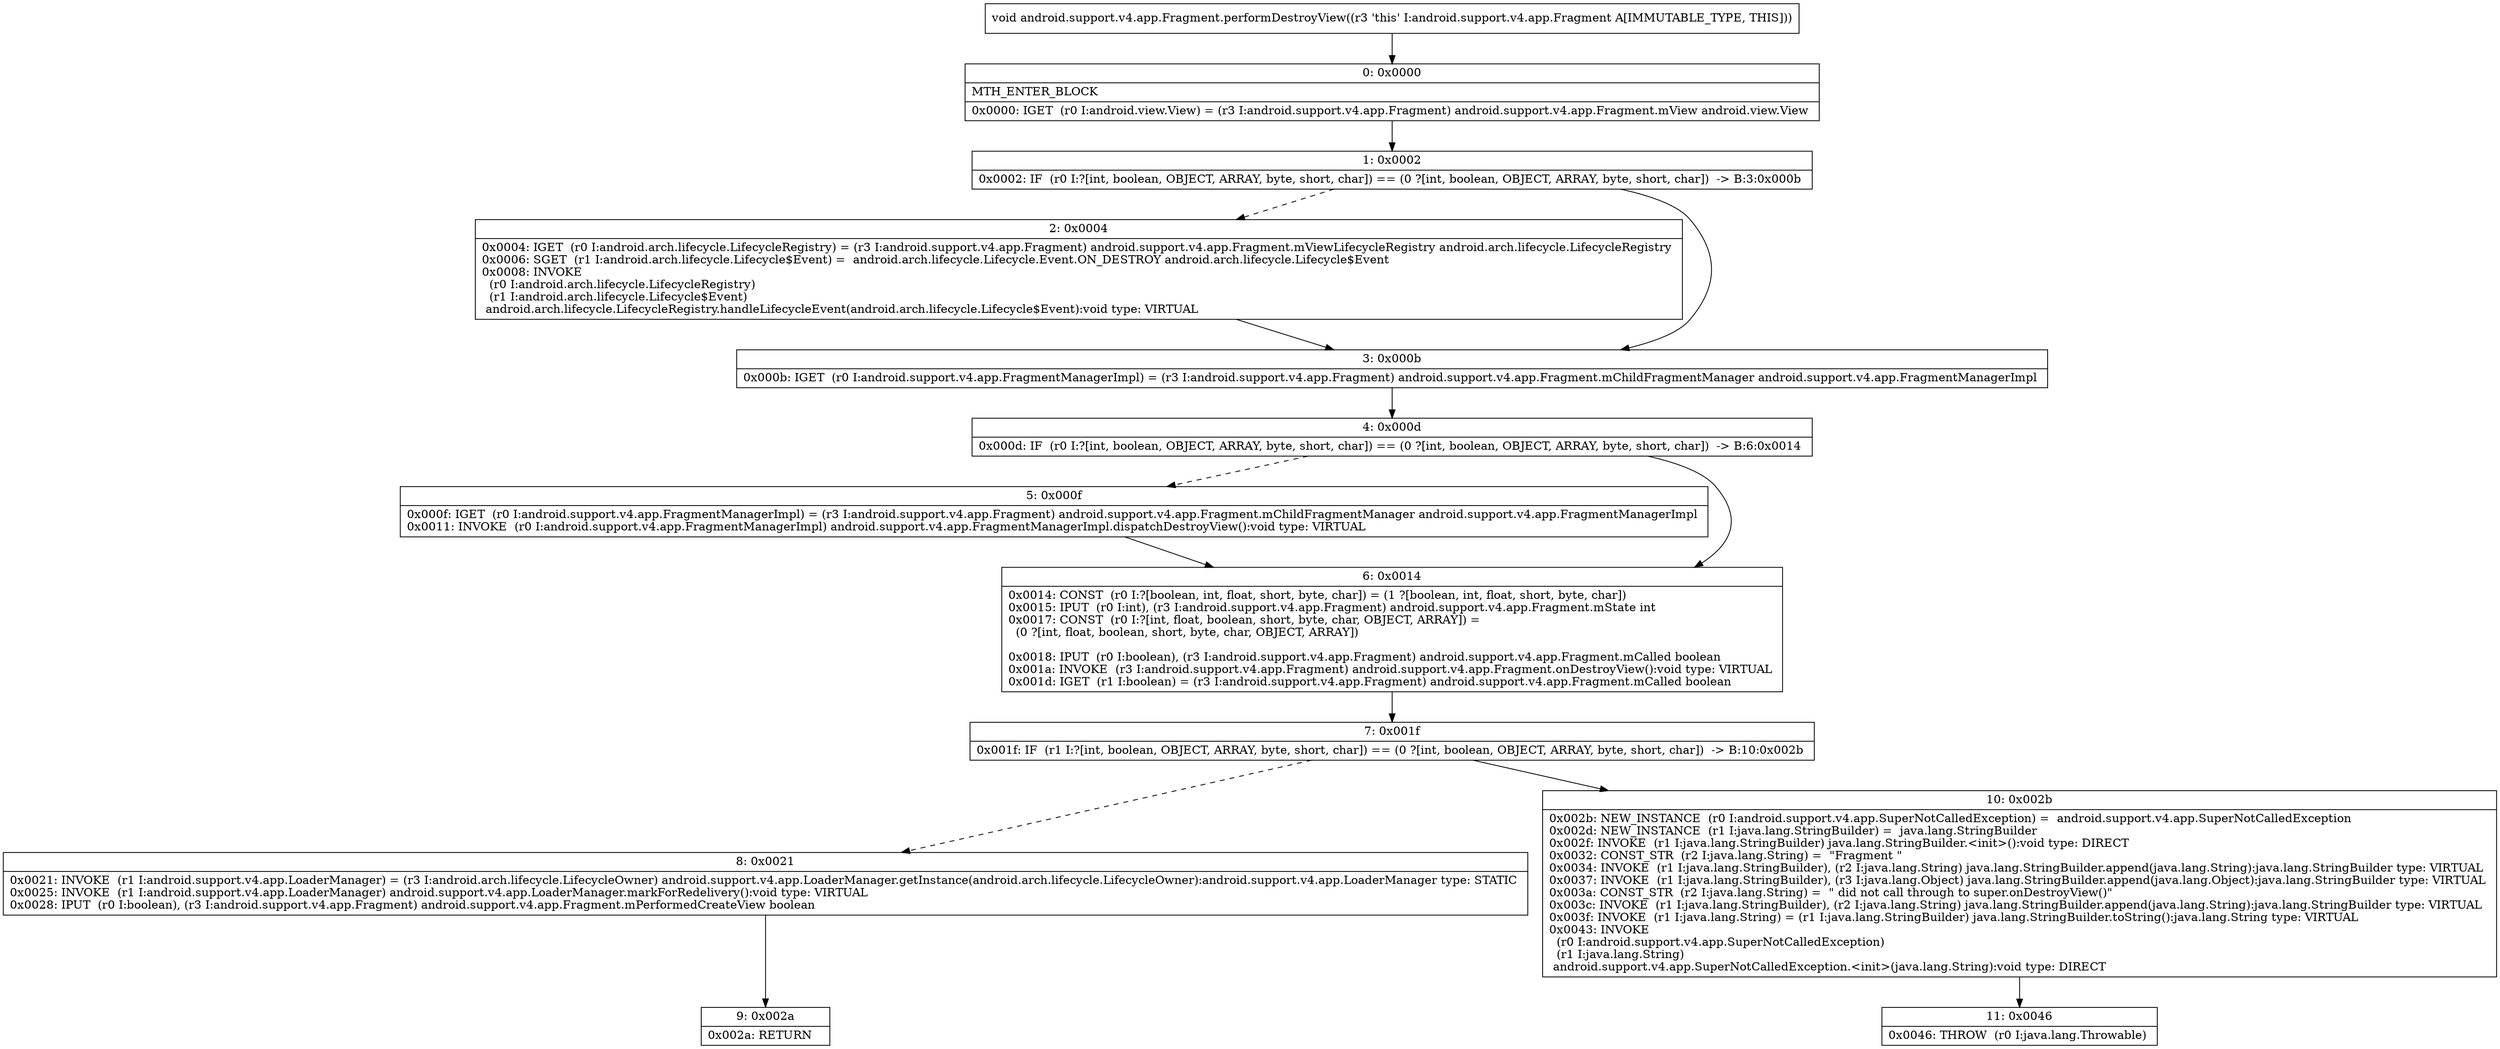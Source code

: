 digraph "CFG forandroid.support.v4.app.Fragment.performDestroyView()V" {
Node_0 [shape=record,label="{0\:\ 0x0000|MTH_ENTER_BLOCK\l|0x0000: IGET  (r0 I:android.view.View) = (r3 I:android.support.v4.app.Fragment) android.support.v4.app.Fragment.mView android.view.View \l}"];
Node_1 [shape=record,label="{1\:\ 0x0002|0x0002: IF  (r0 I:?[int, boolean, OBJECT, ARRAY, byte, short, char]) == (0 ?[int, boolean, OBJECT, ARRAY, byte, short, char])  \-\> B:3:0x000b \l}"];
Node_2 [shape=record,label="{2\:\ 0x0004|0x0004: IGET  (r0 I:android.arch.lifecycle.LifecycleRegistry) = (r3 I:android.support.v4.app.Fragment) android.support.v4.app.Fragment.mViewLifecycleRegistry android.arch.lifecycle.LifecycleRegistry \l0x0006: SGET  (r1 I:android.arch.lifecycle.Lifecycle$Event) =  android.arch.lifecycle.Lifecycle.Event.ON_DESTROY android.arch.lifecycle.Lifecycle$Event \l0x0008: INVOKE  \l  (r0 I:android.arch.lifecycle.LifecycleRegistry)\l  (r1 I:android.arch.lifecycle.Lifecycle$Event)\l android.arch.lifecycle.LifecycleRegistry.handleLifecycleEvent(android.arch.lifecycle.Lifecycle$Event):void type: VIRTUAL \l}"];
Node_3 [shape=record,label="{3\:\ 0x000b|0x000b: IGET  (r0 I:android.support.v4.app.FragmentManagerImpl) = (r3 I:android.support.v4.app.Fragment) android.support.v4.app.Fragment.mChildFragmentManager android.support.v4.app.FragmentManagerImpl \l}"];
Node_4 [shape=record,label="{4\:\ 0x000d|0x000d: IF  (r0 I:?[int, boolean, OBJECT, ARRAY, byte, short, char]) == (0 ?[int, boolean, OBJECT, ARRAY, byte, short, char])  \-\> B:6:0x0014 \l}"];
Node_5 [shape=record,label="{5\:\ 0x000f|0x000f: IGET  (r0 I:android.support.v4.app.FragmentManagerImpl) = (r3 I:android.support.v4.app.Fragment) android.support.v4.app.Fragment.mChildFragmentManager android.support.v4.app.FragmentManagerImpl \l0x0011: INVOKE  (r0 I:android.support.v4.app.FragmentManagerImpl) android.support.v4.app.FragmentManagerImpl.dispatchDestroyView():void type: VIRTUAL \l}"];
Node_6 [shape=record,label="{6\:\ 0x0014|0x0014: CONST  (r0 I:?[boolean, int, float, short, byte, char]) = (1 ?[boolean, int, float, short, byte, char]) \l0x0015: IPUT  (r0 I:int), (r3 I:android.support.v4.app.Fragment) android.support.v4.app.Fragment.mState int \l0x0017: CONST  (r0 I:?[int, float, boolean, short, byte, char, OBJECT, ARRAY]) = \l  (0 ?[int, float, boolean, short, byte, char, OBJECT, ARRAY])\l \l0x0018: IPUT  (r0 I:boolean), (r3 I:android.support.v4.app.Fragment) android.support.v4.app.Fragment.mCalled boolean \l0x001a: INVOKE  (r3 I:android.support.v4.app.Fragment) android.support.v4.app.Fragment.onDestroyView():void type: VIRTUAL \l0x001d: IGET  (r1 I:boolean) = (r3 I:android.support.v4.app.Fragment) android.support.v4.app.Fragment.mCalled boolean \l}"];
Node_7 [shape=record,label="{7\:\ 0x001f|0x001f: IF  (r1 I:?[int, boolean, OBJECT, ARRAY, byte, short, char]) == (0 ?[int, boolean, OBJECT, ARRAY, byte, short, char])  \-\> B:10:0x002b \l}"];
Node_8 [shape=record,label="{8\:\ 0x0021|0x0021: INVOKE  (r1 I:android.support.v4.app.LoaderManager) = (r3 I:android.arch.lifecycle.LifecycleOwner) android.support.v4.app.LoaderManager.getInstance(android.arch.lifecycle.LifecycleOwner):android.support.v4.app.LoaderManager type: STATIC \l0x0025: INVOKE  (r1 I:android.support.v4.app.LoaderManager) android.support.v4.app.LoaderManager.markForRedelivery():void type: VIRTUAL \l0x0028: IPUT  (r0 I:boolean), (r3 I:android.support.v4.app.Fragment) android.support.v4.app.Fragment.mPerformedCreateView boolean \l}"];
Node_9 [shape=record,label="{9\:\ 0x002a|0x002a: RETURN   \l}"];
Node_10 [shape=record,label="{10\:\ 0x002b|0x002b: NEW_INSTANCE  (r0 I:android.support.v4.app.SuperNotCalledException) =  android.support.v4.app.SuperNotCalledException \l0x002d: NEW_INSTANCE  (r1 I:java.lang.StringBuilder) =  java.lang.StringBuilder \l0x002f: INVOKE  (r1 I:java.lang.StringBuilder) java.lang.StringBuilder.\<init\>():void type: DIRECT \l0x0032: CONST_STR  (r2 I:java.lang.String) =  \"Fragment \" \l0x0034: INVOKE  (r1 I:java.lang.StringBuilder), (r2 I:java.lang.String) java.lang.StringBuilder.append(java.lang.String):java.lang.StringBuilder type: VIRTUAL \l0x0037: INVOKE  (r1 I:java.lang.StringBuilder), (r3 I:java.lang.Object) java.lang.StringBuilder.append(java.lang.Object):java.lang.StringBuilder type: VIRTUAL \l0x003a: CONST_STR  (r2 I:java.lang.String) =  \" did not call through to super.onDestroyView()\" \l0x003c: INVOKE  (r1 I:java.lang.StringBuilder), (r2 I:java.lang.String) java.lang.StringBuilder.append(java.lang.String):java.lang.StringBuilder type: VIRTUAL \l0x003f: INVOKE  (r1 I:java.lang.String) = (r1 I:java.lang.StringBuilder) java.lang.StringBuilder.toString():java.lang.String type: VIRTUAL \l0x0043: INVOKE  \l  (r0 I:android.support.v4.app.SuperNotCalledException)\l  (r1 I:java.lang.String)\l android.support.v4.app.SuperNotCalledException.\<init\>(java.lang.String):void type: DIRECT \l}"];
Node_11 [shape=record,label="{11\:\ 0x0046|0x0046: THROW  (r0 I:java.lang.Throwable) \l}"];
MethodNode[shape=record,label="{void android.support.v4.app.Fragment.performDestroyView((r3 'this' I:android.support.v4.app.Fragment A[IMMUTABLE_TYPE, THIS])) }"];
MethodNode -> Node_0;
Node_0 -> Node_1;
Node_1 -> Node_2[style=dashed];
Node_1 -> Node_3;
Node_2 -> Node_3;
Node_3 -> Node_4;
Node_4 -> Node_5[style=dashed];
Node_4 -> Node_6;
Node_5 -> Node_6;
Node_6 -> Node_7;
Node_7 -> Node_8[style=dashed];
Node_7 -> Node_10;
Node_8 -> Node_9;
Node_10 -> Node_11;
}

